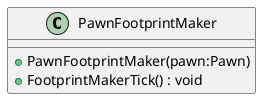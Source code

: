 @startuml
class PawnFootprintMaker {
    + PawnFootprintMaker(pawn:Pawn)
    + FootprintMakerTick() : void
}
@enduml
